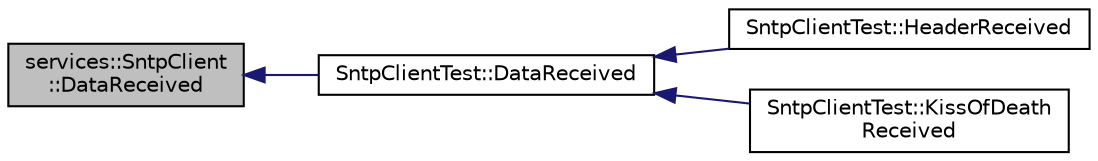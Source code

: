 digraph "services::SntpClient::DataReceived"
{
 // INTERACTIVE_SVG=YES
  edge [fontname="Helvetica",fontsize="10",labelfontname="Helvetica",labelfontsize="10"];
  node [fontname="Helvetica",fontsize="10",shape=record];
  rankdir="LR";
  Node33 [label="services::SntpClient\l::DataReceived",height=0.2,width=0.4,color="black", fillcolor="grey75", style="filled", fontcolor="black"];
  Node33 -> Node34 [dir="back",color="midnightblue",fontsize="10",style="solid",fontname="Helvetica"];
  Node34 [label="SntpClientTest::DataReceived",height=0.2,width=0.4,color="black", fillcolor="white", style="filled",URL="$d4/d49/class_sntp_client_test.html#a0f655c884bc3a8d346b8a704b27341b3"];
  Node34 -> Node35 [dir="back",color="midnightblue",fontsize="10",style="solid",fontname="Helvetica"];
  Node35 [label="SntpClientTest::HeaderReceived",height=0.2,width=0.4,color="black", fillcolor="white", style="filled",URL="$d4/d49/class_sntp_client_test.html#ae5b96ec8250d772a1b1058c737d4e5d2"];
  Node34 -> Node36 [dir="back",color="midnightblue",fontsize="10",style="solid",fontname="Helvetica"];
  Node36 [label="SntpClientTest::KissOfDeath\lReceived",height=0.2,width=0.4,color="black", fillcolor="white", style="filled",URL="$d4/d49/class_sntp_client_test.html#a5a8608001ef1b68f9b8cc1c42943186f"];
}
